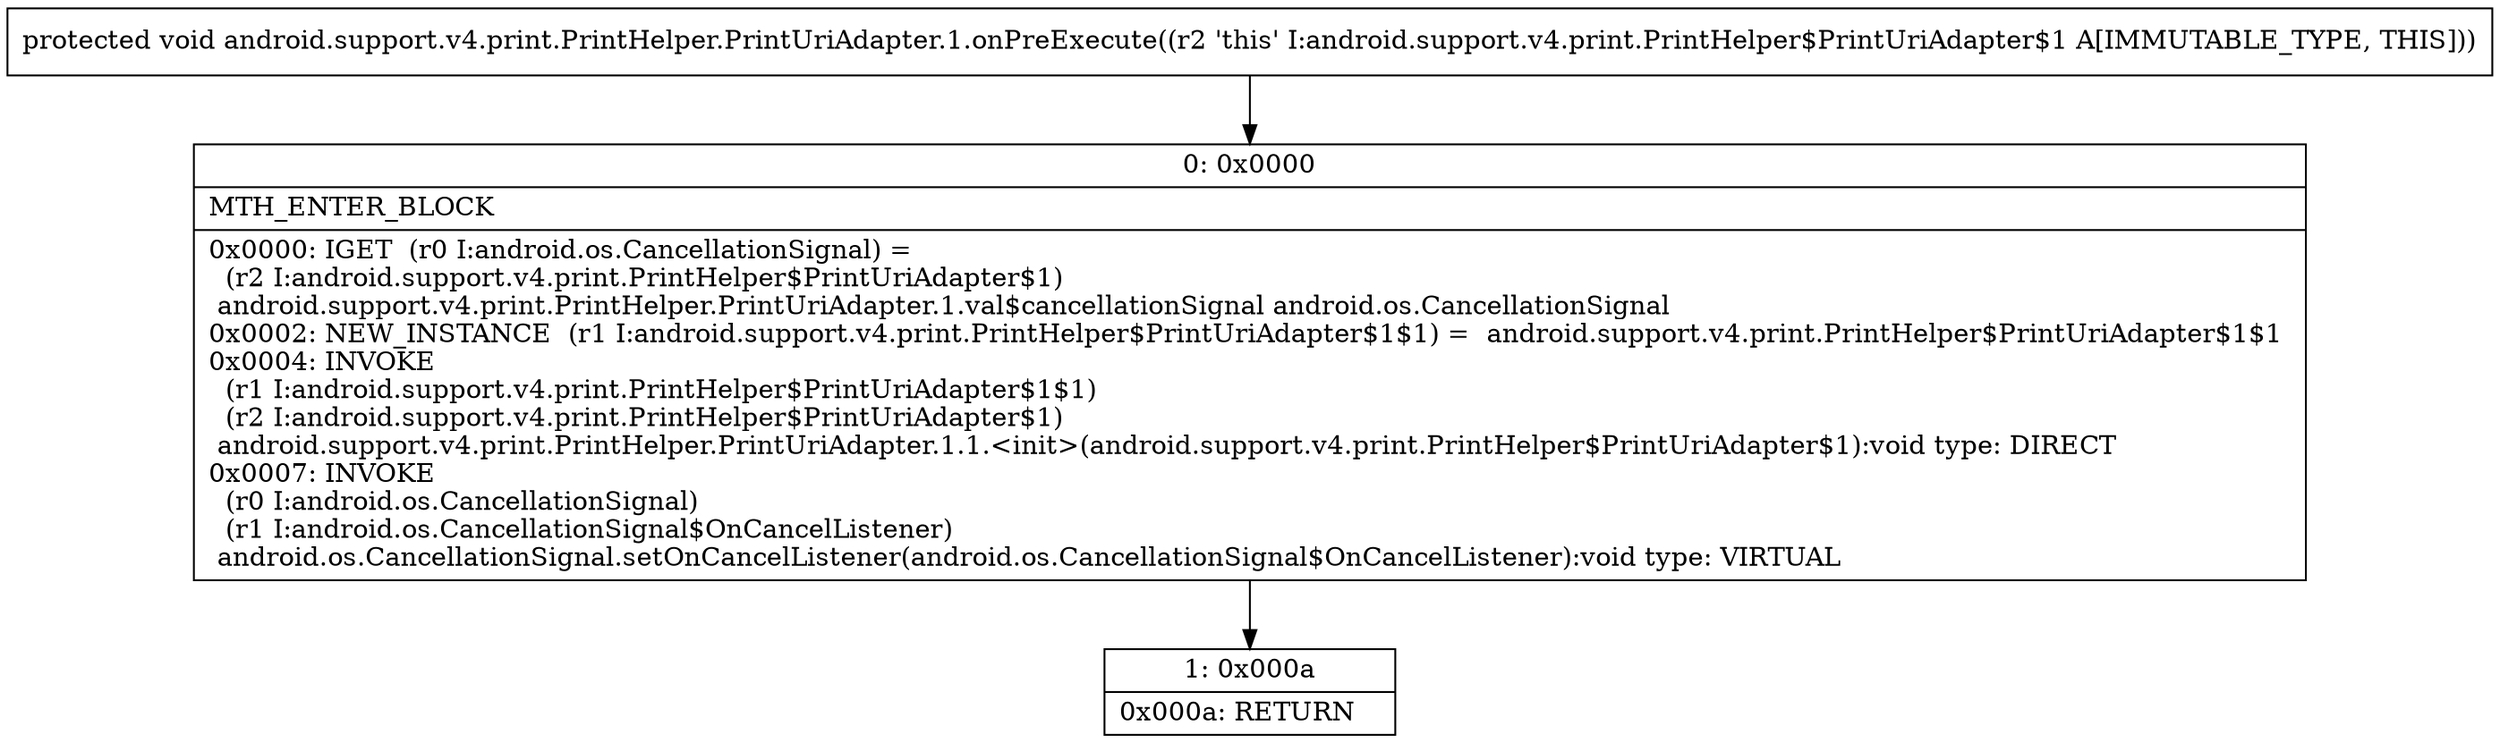 digraph "CFG forandroid.support.v4.print.PrintHelper.PrintUriAdapter.1.onPreExecute()V" {
Node_0 [shape=record,label="{0\:\ 0x0000|MTH_ENTER_BLOCK\l|0x0000: IGET  (r0 I:android.os.CancellationSignal) = \l  (r2 I:android.support.v4.print.PrintHelper$PrintUriAdapter$1)\l android.support.v4.print.PrintHelper.PrintUriAdapter.1.val$cancellationSignal android.os.CancellationSignal \l0x0002: NEW_INSTANCE  (r1 I:android.support.v4.print.PrintHelper$PrintUriAdapter$1$1) =  android.support.v4.print.PrintHelper$PrintUriAdapter$1$1 \l0x0004: INVOKE  \l  (r1 I:android.support.v4.print.PrintHelper$PrintUriAdapter$1$1)\l  (r2 I:android.support.v4.print.PrintHelper$PrintUriAdapter$1)\l android.support.v4.print.PrintHelper.PrintUriAdapter.1.1.\<init\>(android.support.v4.print.PrintHelper$PrintUriAdapter$1):void type: DIRECT \l0x0007: INVOKE  \l  (r0 I:android.os.CancellationSignal)\l  (r1 I:android.os.CancellationSignal$OnCancelListener)\l android.os.CancellationSignal.setOnCancelListener(android.os.CancellationSignal$OnCancelListener):void type: VIRTUAL \l}"];
Node_1 [shape=record,label="{1\:\ 0x000a|0x000a: RETURN   \l}"];
MethodNode[shape=record,label="{protected void android.support.v4.print.PrintHelper.PrintUriAdapter.1.onPreExecute((r2 'this' I:android.support.v4.print.PrintHelper$PrintUriAdapter$1 A[IMMUTABLE_TYPE, THIS])) }"];
MethodNode -> Node_0;
Node_0 -> Node_1;
}

